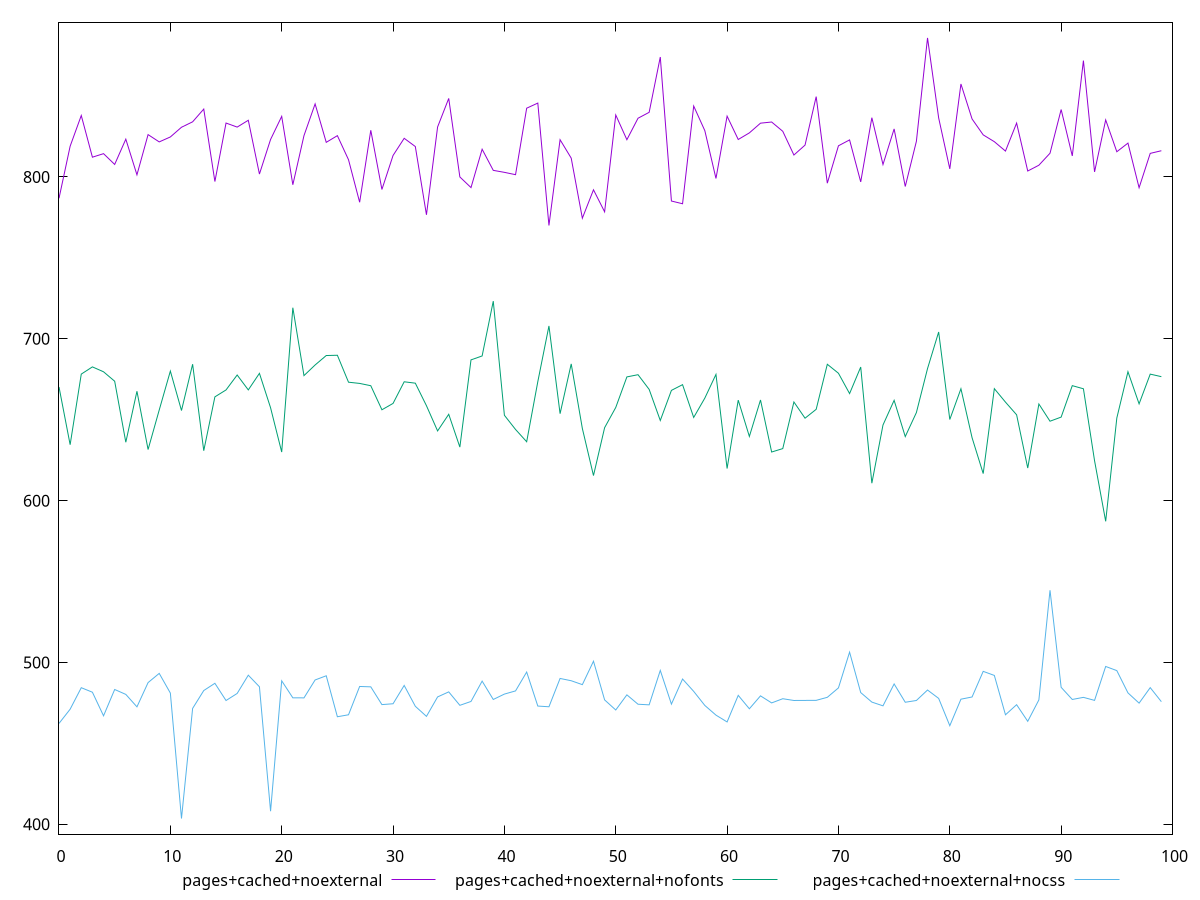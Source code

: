 $_pagesCachedNoexternal <<EOF
786.7959999999998
818.9720000000009
837.9440000000002
812.1920000000005
814.3720000000004
807.7120000000001
823.3279999999993
801.2959999999995
826.1400000000001
821.6320000000002
824.6920000000009
830.688
834.0440000000003
841.9199999999997
797.1440000000009
833.2919999999999
830.7840000000001
834.9999999999997
801.7759999999998
823.1320000000007
837.4040000000005
795.1600000000002
825.5080000000004
845.104
821.3599999999997
825.4960000000005
810.6199999999999
784.3439999999996
828.8320000000008
792.2479999999994
813.2559999999995
823.8560000000004
818.7720000000008
776.5920000000006
830.8440000000004
848.5000000000011
799.9800000000009
793.4120000000006
817.1040000000013
804.0560000000006
802.8280000000007
801.3880000000001
842.4600000000007
845.62
770.0079999999998
822.9880000000002
811.6039999999999
774.4920000000008
792.0400000000005
778.44
838.2680000000004
822.9960000000001
836.2560000000001
839.9120000000006
874.068
785.1079999999996
783.4200000000001
843.7920000000001
828.5759999999993
799.0480000000003
837.5399999999998
823.1240000000006
827.2079999999995
833.2120000000016
833.9239999999995
828.1840000000001
813.5240000000006
819.6640000000003
849.6120000000006
796.1359999999997
819.2280000000001
822.8680000000004
796.916
836.596
807.6719999999997
829.6520000000003
794.0799999999996
822.0080000000007
885.884
836.4439999999995
804.9679999999997
857.4199999999997
835.8080000000002
825.980000000001
821.7680000000009
815.9720000000007
833.2559999999997
803.648
807.2359999999999
814.6320000000001
841.6440000000009
812.9640000000009
871.8839999999996
803.1039999999996
835.2239999999999
815.5560000000002
820.8920000000002
793.3199999999999
814.5440000000008
816.1839999999995
EOF
$_pagesCachedNoexternalNofonts <<EOF
670.2160000000001
634.5640000000005
678.1800000000007
682.6360000000003
679.6039999999998
673.7640000000004
636.0960000000001
667.5880000000005
631.5760000000002
655.9880000000003
680.0440000000006
655.684
684.3000000000003
630.8520000000004
664.1200000000002
668.3880000000004
677.6200000000006
668.4080000000004
678.6480000000005
657.3880000000001
630.0200000000004
719.1960000000001
677.2440000000004
683.8120000000001
689.6560000000007
689.8240000000005
673.1720000000003
672.4240000000004
670.9999999999998
656.1400000000006
660.0720000000002
673.4360000000001
672.5760000000001
658.6440000000002
643.076
653.3560000000001
633.0800000000004
686.9720000000004
689.3960000000002
723.2600000000006
652.7440000000004
643.976
636.3920000000002
673.4920000000004
707.9280000000006
653.7240000000003
684.492
644.6080000000007
615.4920000000003
645.0800000000005
657.5560000000003
676.4440000000003
677.8080000000003
668.7320000000007
649.5200000000001
668.1280000000005
671.6560000000004
651.4000000000002
663.3480000000003
677.9799999999999
619.8360000000002
662.1080000000002
639.6560000000004
662.1920000000003
630.0440000000003
632.1560000000002
660.9480000000003
650.9400000000002
656.4240000000003
684.2519999999998
678.7040000000001
666.144
682.5400000000004
610.7720000000004
646.7160000000003
661.9680000000004
639.5760000000004
654.42
681.5880000000005
704.1960000000005
650.1320000000004
669.1240000000003
638.8840000000002
616.7200000000006
669.1840000000002
660.8680000000002
653.0400000000001
620.1280000000008
659.7000000000007
649.0680000000003
651.6160000000001
671.0480000000005
669.1120000000002
624.6800000000002
587.2280000000002
651.0640000000003
679.6520000000002
659.7920000000001
678.1680000000003
676.6000000000004
EOF
$_pagesCachedNoexternalNocss <<EOF
462.3599999999999
471.148
484.4360000000001
481.64
467.0559999999998
483.32800000000026
480.29600000000016
472.6080000000003
487.5880000000002
493.2760000000004
481.11600000000027
403.6120000000001
471.63600000000065
482.67600000000016
487.1560000000006
476.516
480.8840000000004
492.168
485.008
408.1279999999999
488.68800000000016
478.1800000000001
478.14800000000014
489.21600000000024
491.8000000000004
466.48800000000034
467.70400000000035
485.19600000000025
484.96400000000006
473.9920000000006
474.5160000000002
485.8280000000003
472.95200000000006
466.72
478.73200000000054
481.8520000000004
473.54400000000044
475.93600000000004
488.5120000000004
477.16000000000025
480.4880000000002
482.45200000000034
494.1080000000003
473.09200000000016
472.65200000000044
490.14400000000046
488.7319999999999
486.3240000000002
500.8000000000002
476.89600000000024
470.664
480.0200000000003
474.22000000000014
473.84400000000056
495.108
474.28800000000007
489.7920000000001
482.1640000000002
473.4720000000001
467.48799999999994
463.2760000000002
479.7040000000002
471.41200000000015
479.3960000000004
475.0320000000004
477.624
476.54
476.5840000000001
476.6200000000002
478.4920000000004
484.31999999999977
506.3920000000003
481.4240000000001
475.54400000000015
473.228
486.75200000000063
475.4440000000006
476.53200000000004
482.99600000000004
477.8240000000002
460.9520000000001
477.33600000000024
478.70000000000005
494.53200000000004
492.01199999999994
467.70400000000006
473.92800000000034
463.66399999999993
476.90000000000026
544.6400000000001
484.6640000000002
477.1640000000001
478.4640000000001
476.60400000000004
497.5600000000002
494.9800000000003
481.23600000000044
474.89200000000017
484.4760000000001
475.79600000000005
EOF
set key outside below
set terminal pngcairo
set output "report_00006_2020-11-02T20-21-41.718Z/mainthread-work-breakdown/mainthread-work-breakdown_pages+cached+noexternal_pages+cached+noexternal+nofonts_pages+cached+noexternal+nocss.png"
set yrange [393.9665600000001:895.52944]
plot $_pagesCachedNoexternal title "pages+cached+noexternal" with line ,$_pagesCachedNoexternalNofonts title "pages+cached+noexternal+nofonts" with line ,$_pagesCachedNoexternalNocss title "pages+cached+noexternal+nocss" with line ,